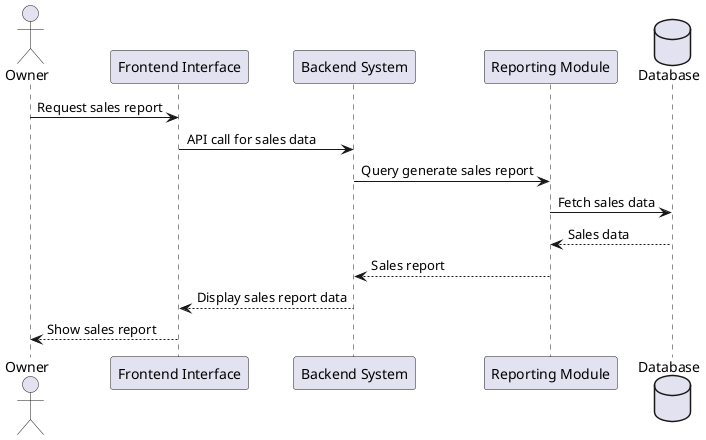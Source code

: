 @startuml
actor Owner as owner
participant "Frontend Interface" as frontend
participant "Backend System" as backend
participant "Reporting Module" as reports
database "Database" as db

owner -> frontend : Request sales report
frontend -> backend : API call for sales data
backend -> reports : Query generate sales report
reports -> db : Fetch sales data
db --> reports : Sales data
reports --> backend : Sales report
backend --> frontend : Display sales report data
frontend --> owner : Show sales report
@enduml
